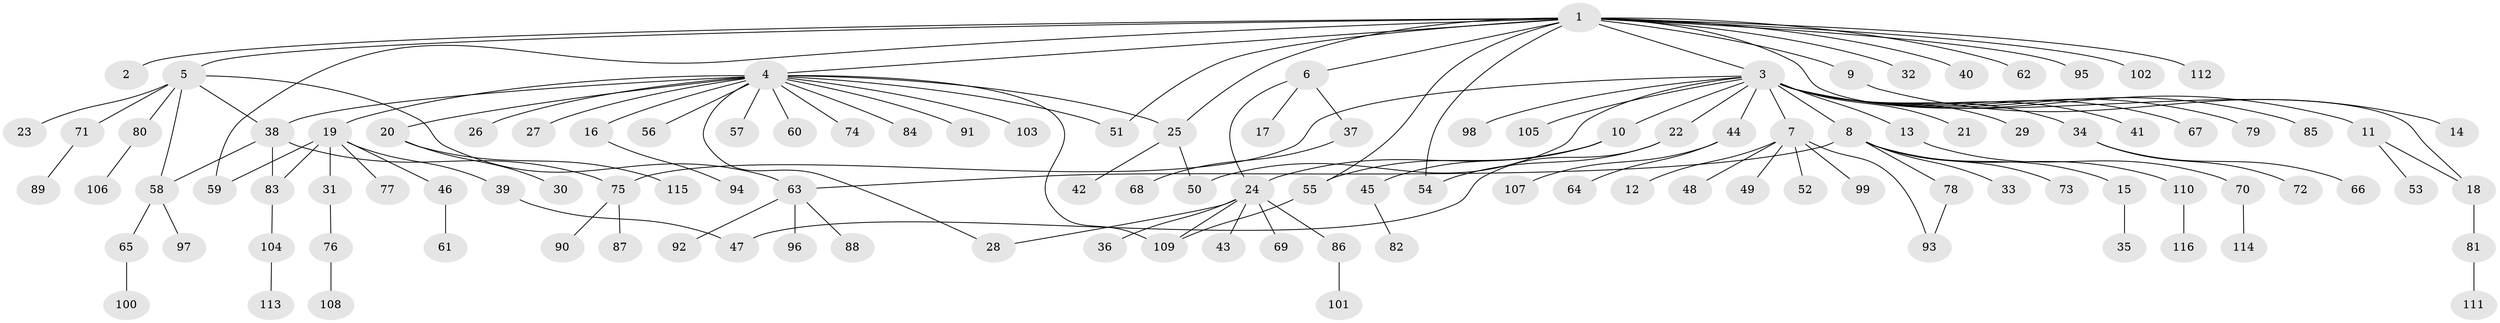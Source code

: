 // coarse degree distribution, {18: 0.012345679012345678, 1: 0.6790123456790124, 19: 0.012345679012345678, 22: 0.012345679012345678, 6: 0.012345679012345678, 4: 0.037037037037037035, 7: 0.024691358024691357, 2: 0.12345679012345678, 3: 0.07407407407407407, 8: 0.012345679012345678}
// Generated by graph-tools (version 1.1) at 2025/18/03/04/25 18:18:00]
// undirected, 116 vertices, 133 edges
graph export_dot {
graph [start="1"]
  node [color=gray90,style=filled];
  1;
  2;
  3;
  4;
  5;
  6;
  7;
  8;
  9;
  10;
  11;
  12;
  13;
  14;
  15;
  16;
  17;
  18;
  19;
  20;
  21;
  22;
  23;
  24;
  25;
  26;
  27;
  28;
  29;
  30;
  31;
  32;
  33;
  34;
  35;
  36;
  37;
  38;
  39;
  40;
  41;
  42;
  43;
  44;
  45;
  46;
  47;
  48;
  49;
  50;
  51;
  52;
  53;
  54;
  55;
  56;
  57;
  58;
  59;
  60;
  61;
  62;
  63;
  64;
  65;
  66;
  67;
  68;
  69;
  70;
  71;
  72;
  73;
  74;
  75;
  76;
  77;
  78;
  79;
  80;
  81;
  82;
  83;
  84;
  85;
  86;
  87;
  88;
  89;
  90;
  91;
  92;
  93;
  94;
  95;
  96;
  97;
  98;
  99;
  100;
  101;
  102;
  103;
  104;
  105;
  106;
  107;
  108;
  109;
  110;
  111;
  112;
  113;
  114;
  115;
  116;
  1 -- 2;
  1 -- 3;
  1 -- 4;
  1 -- 5;
  1 -- 6;
  1 -- 9;
  1 -- 18;
  1 -- 25;
  1 -- 32;
  1 -- 40;
  1 -- 51;
  1 -- 54;
  1 -- 55;
  1 -- 59;
  1 -- 62;
  1 -- 95;
  1 -- 102;
  1 -- 112;
  3 -- 7;
  3 -- 8;
  3 -- 10;
  3 -- 11;
  3 -- 13;
  3 -- 21;
  3 -- 22;
  3 -- 29;
  3 -- 34;
  3 -- 41;
  3 -- 44;
  3 -- 50;
  3 -- 67;
  3 -- 75;
  3 -- 79;
  3 -- 85;
  3 -- 98;
  3 -- 105;
  4 -- 16;
  4 -- 19;
  4 -- 20;
  4 -- 25;
  4 -- 26;
  4 -- 27;
  4 -- 28;
  4 -- 38;
  4 -- 51;
  4 -- 56;
  4 -- 57;
  4 -- 60;
  4 -- 74;
  4 -- 84;
  4 -- 91;
  4 -- 103;
  4 -- 109;
  5 -- 23;
  5 -- 38;
  5 -- 58;
  5 -- 63;
  5 -- 71;
  5 -- 80;
  6 -- 17;
  6 -- 24;
  6 -- 37;
  7 -- 12;
  7 -- 48;
  7 -- 49;
  7 -- 52;
  7 -- 93;
  7 -- 99;
  8 -- 15;
  8 -- 33;
  8 -- 63;
  8 -- 73;
  8 -- 78;
  8 -- 110;
  9 -- 14;
  10 -- 24;
  10 -- 45;
  10 -- 55;
  11 -- 18;
  11 -- 53;
  13 -- 70;
  15 -- 35;
  16 -- 94;
  18 -- 81;
  19 -- 31;
  19 -- 39;
  19 -- 46;
  19 -- 59;
  19 -- 77;
  19 -- 83;
  20 -- 30;
  20 -- 115;
  22 -- 47;
  22 -- 54;
  24 -- 28;
  24 -- 36;
  24 -- 43;
  24 -- 69;
  24 -- 86;
  24 -- 109;
  25 -- 42;
  25 -- 50;
  31 -- 76;
  34 -- 66;
  34 -- 72;
  37 -- 68;
  38 -- 58;
  38 -- 75;
  38 -- 83;
  39 -- 47;
  44 -- 64;
  44 -- 107;
  45 -- 82;
  46 -- 61;
  55 -- 109;
  58 -- 65;
  58 -- 97;
  63 -- 88;
  63 -- 92;
  63 -- 96;
  65 -- 100;
  70 -- 114;
  71 -- 89;
  75 -- 87;
  75 -- 90;
  76 -- 108;
  78 -- 93;
  80 -- 106;
  81 -- 111;
  83 -- 104;
  86 -- 101;
  104 -- 113;
  110 -- 116;
}
